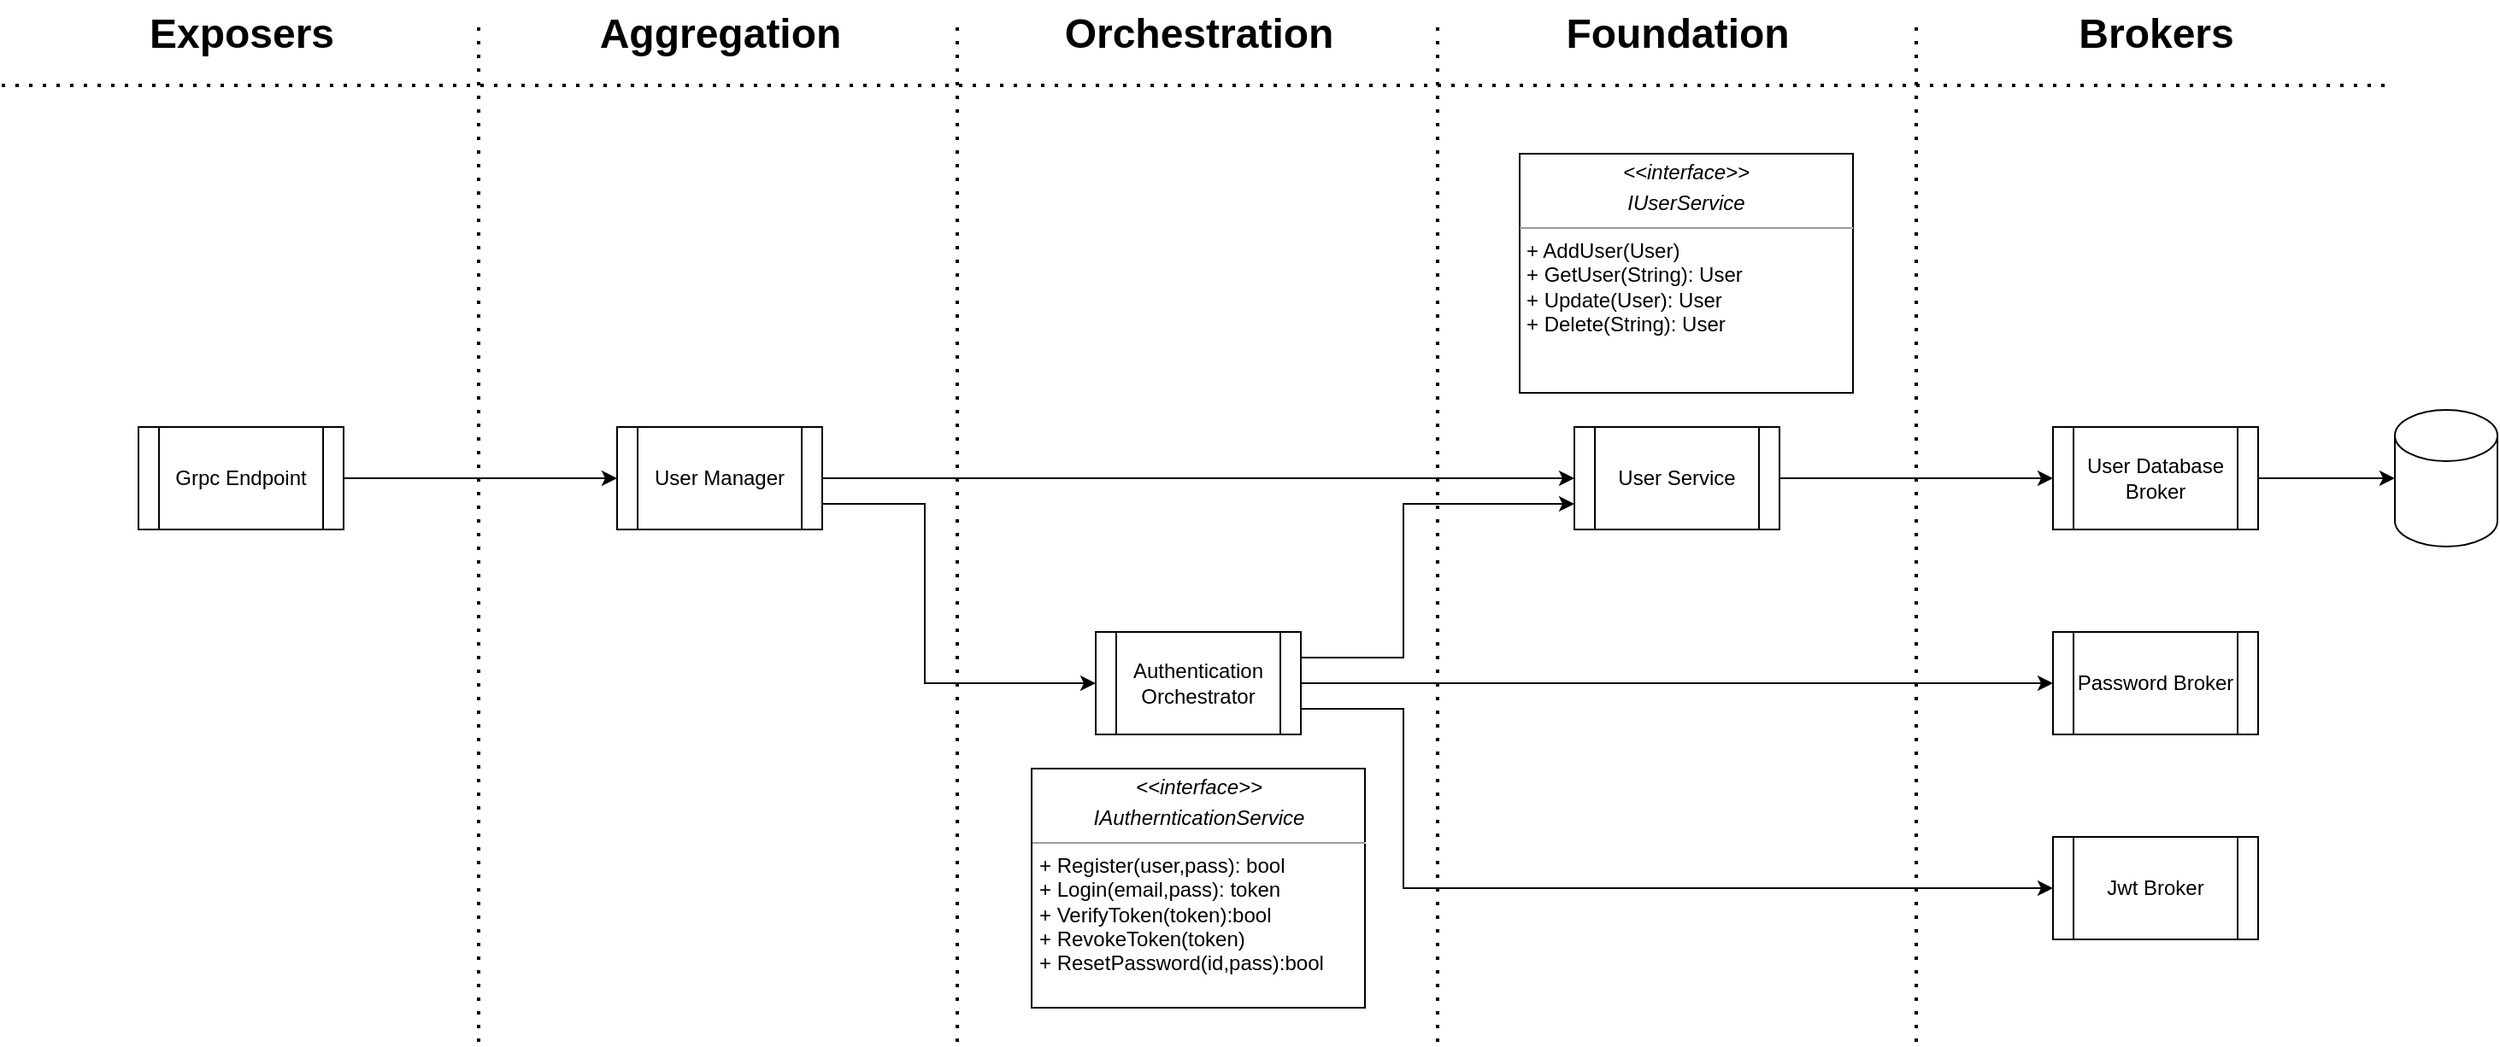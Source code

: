 <mxfile version="15.5.2" type="github">
  <diagram id="YZV39YvzYVO9GJUBDcFP" name="Page-1">
    <mxGraphModel dx="2391" dy="1119" grid="1" gridSize="10" guides="1" tooltips="1" connect="1" arrows="1" fold="1" page="1" pageScale="1" pageWidth="850" pageHeight="1100" math="0" shadow="0">
      <root>
        <mxCell id="0" />
        <mxCell id="1" parent="0" />
        <mxCell id="ZC-AyXRhmPSGSsGeXLF2-1" value="" style="shape=cylinder3;whiteSpace=wrap;html=1;boundedLbl=1;backgroundOutline=1;size=15;" vertex="1" parent="1">
          <mxGeometry x="840" y="390" width="60" height="80" as="geometry" />
        </mxCell>
        <mxCell id="ZC-AyXRhmPSGSsGeXLF2-9" style="edgeStyle=orthogonalEdgeStyle;rounded=0;orthogonalLoop=1;jettySize=auto;html=1;exitX=1;exitY=0.5;exitDx=0;exitDy=0;entryX=0;entryY=0.5;entryDx=0;entryDy=0;entryPerimeter=0;" edge="1" parent="1" source="ZC-AyXRhmPSGSsGeXLF2-2" target="ZC-AyXRhmPSGSsGeXLF2-1">
          <mxGeometry relative="1" as="geometry" />
        </mxCell>
        <mxCell id="ZC-AyXRhmPSGSsGeXLF2-2" value="User Database Broker" style="shape=process;whiteSpace=wrap;html=1;backgroundOutline=1;" vertex="1" parent="1">
          <mxGeometry x="640" y="400" width="120" height="60" as="geometry" />
        </mxCell>
        <mxCell id="ZC-AyXRhmPSGSsGeXLF2-8" style="edgeStyle=orthogonalEdgeStyle;rounded=0;orthogonalLoop=1;jettySize=auto;html=1;exitX=1;exitY=0.5;exitDx=0;exitDy=0;entryX=0;entryY=0.5;entryDx=0;entryDy=0;" edge="1" parent="1" source="ZC-AyXRhmPSGSsGeXLF2-3" target="ZC-AyXRhmPSGSsGeXLF2-2">
          <mxGeometry relative="1" as="geometry" />
        </mxCell>
        <mxCell id="ZC-AyXRhmPSGSsGeXLF2-3" value="User Service" style="shape=process;whiteSpace=wrap;html=1;backgroundOutline=1;" vertex="1" parent="1">
          <mxGeometry x="360" y="400" width="120" height="60" as="geometry" />
        </mxCell>
        <mxCell id="ZC-AyXRhmPSGSsGeXLF2-4" value="Password Broker" style="shape=process;whiteSpace=wrap;html=1;backgroundOutline=1;" vertex="1" parent="1">
          <mxGeometry x="640" y="520" width="120" height="60" as="geometry" />
        </mxCell>
        <mxCell id="ZC-AyXRhmPSGSsGeXLF2-10" value="" style="endArrow=none;dashed=1;html=1;dashPattern=1 3;strokeWidth=2;rounded=0;" edge="1" parent="1">
          <mxGeometry width="50" height="50" relative="1" as="geometry">
            <mxPoint x="560" y="760" as="sourcePoint" />
            <mxPoint x="560" y="160" as="targetPoint" />
          </mxGeometry>
        </mxCell>
        <mxCell id="ZC-AyXRhmPSGSsGeXLF2-12" value="" style="endArrow=none;dashed=1;html=1;dashPattern=1 3;strokeWidth=2;rounded=0;" edge="1" parent="1">
          <mxGeometry width="50" height="50" relative="1" as="geometry">
            <mxPoint x="280" y="760" as="sourcePoint" />
            <mxPoint x="280" y="160" as="targetPoint" />
          </mxGeometry>
        </mxCell>
        <mxCell id="ZC-AyXRhmPSGSsGeXLF2-13" value="Jwt Broker" style="shape=process;whiteSpace=wrap;html=1;backgroundOutline=1;" vertex="1" parent="1">
          <mxGeometry x="640" y="640" width="120" height="60" as="geometry" />
        </mxCell>
        <mxCell id="ZC-AyXRhmPSGSsGeXLF2-44" style="edgeStyle=orthogonalEdgeStyle;rounded=0;jumpStyle=none;orthogonalLoop=1;jettySize=auto;html=1;exitX=1;exitY=0.5;exitDx=0;exitDy=0;entryX=0;entryY=0.5;entryDx=0;entryDy=0;" edge="1" parent="1" source="ZC-AyXRhmPSGSsGeXLF2-16" target="ZC-AyXRhmPSGSsGeXLF2-4">
          <mxGeometry relative="1" as="geometry" />
        </mxCell>
        <mxCell id="ZC-AyXRhmPSGSsGeXLF2-48" style="edgeStyle=orthogonalEdgeStyle;rounded=0;jumpStyle=none;orthogonalLoop=1;jettySize=auto;html=1;exitX=1;exitY=0.25;exitDx=0;exitDy=0;entryX=0;entryY=0.75;entryDx=0;entryDy=0;" edge="1" parent="1" source="ZC-AyXRhmPSGSsGeXLF2-16" target="ZC-AyXRhmPSGSsGeXLF2-3">
          <mxGeometry relative="1" as="geometry">
            <Array as="points">
              <mxPoint x="260" y="535" />
              <mxPoint x="260" y="445" />
            </Array>
          </mxGeometry>
        </mxCell>
        <mxCell id="ZC-AyXRhmPSGSsGeXLF2-49" style="edgeStyle=orthogonalEdgeStyle;rounded=0;jumpStyle=none;orthogonalLoop=1;jettySize=auto;html=1;exitX=1;exitY=0.75;exitDx=0;exitDy=0;entryX=0;entryY=0.5;entryDx=0;entryDy=0;" edge="1" parent="1" source="ZC-AyXRhmPSGSsGeXLF2-16" target="ZC-AyXRhmPSGSsGeXLF2-13">
          <mxGeometry relative="1" as="geometry">
            <Array as="points">
              <mxPoint x="260" y="565" />
              <mxPoint x="260" y="670" />
            </Array>
          </mxGeometry>
        </mxCell>
        <mxCell id="ZC-AyXRhmPSGSsGeXLF2-16" value="Authentication Orchestrator" style="shape=process;whiteSpace=wrap;html=1;backgroundOutline=1;" vertex="1" parent="1">
          <mxGeometry x="80" y="520" width="120" height="60" as="geometry" />
        </mxCell>
        <mxCell id="ZC-AyXRhmPSGSsGeXLF2-46" style="edgeStyle=orthogonalEdgeStyle;rounded=0;jumpStyle=none;orthogonalLoop=1;jettySize=auto;html=1;exitX=1;exitY=0.5;exitDx=0;exitDy=0;entryX=0;entryY=0.5;entryDx=0;entryDy=0;" edge="1" parent="1" source="ZC-AyXRhmPSGSsGeXLF2-17" target="ZC-AyXRhmPSGSsGeXLF2-3">
          <mxGeometry relative="1" as="geometry">
            <mxPoint x="220" y="430.143" as="targetPoint" />
          </mxGeometry>
        </mxCell>
        <mxCell id="ZC-AyXRhmPSGSsGeXLF2-47" style="edgeStyle=orthogonalEdgeStyle;rounded=0;jumpStyle=none;orthogonalLoop=1;jettySize=auto;html=1;exitX=1;exitY=0.75;exitDx=0;exitDy=0;entryX=0;entryY=0.5;entryDx=0;entryDy=0;" edge="1" parent="1" source="ZC-AyXRhmPSGSsGeXLF2-17" target="ZC-AyXRhmPSGSsGeXLF2-16">
          <mxGeometry relative="1" as="geometry">
            <Array as="points">
              <mxPoint x="-20" y="445" />
              <mxPoint x="-20" y="550" />
            </Array>
          </mxGeometry>
        </mxCell>
        <mxCell id="ZC-AyXRhmPSGSsGeXLF2-17" value="User Manager" style="shape=process;whiteSpace=wrap;html=1;backgroundOutline=1;" vertex="1" parent="1">
          <mxGeometry x="-200" y="400" width="120" height="60" as="geometry" />
        </mxCell>
        <mxCell id="ZC-AyXRhmPSGSsGeXLF2-37" value="&lt;p style=&quot;margin: 0px ; margin-top: 4px ; text-align: center&quot;&gt;&lt;i&gt;&amp;lt;&amp;lt;interface&amp;gt;&amp;gt;&lt;/i&gt;&lt;i&gt;&lt;br&gt;&lt;/i&gt;&lt;/p&gt;&lt;p style=&quot;margin: 0px ; margin-top: 4px ; text-align: center&quot;&gt;&lt;i&gt;IAuthernticationService&lt;/i&gt;&lt;/p&gt;&lt;hr size=&quot;1&quot;&gt;&lt;p style=&quot;margin: 0px ; margin-left: 4px&quot;&gt;+ Register(user,pass): bool&lt;br&gt;+ Login(email,pass): token&lt;br&gt;&lt;/p&gt;&lt;p style=&quot;margin: 0px ; margin-left: 4px&quot;&gt;+ VerifyToken(token):bool&lt;/p&gt;&lt;p style=&quot;margin: 0px ; margin-left: 4px&quot;&gt;+ RevokeToken(token)&lt;/p&gt;&lt;p style=&quot;margin: 0px ; margin-left: 4px&quot;&gt;+ ResetPassword(id,pass):bool&lt;/p&gt;" style="verticalAlign=top;align=left;overflow=fill;fontSize=12;fontFamily=Helvetica;html=1;" vertex="1" parent="1">
          <mxGeometry x="42.5" y="600" width="195" height="140" as="geometry" />
        </mxCell>
        <mxCell id="ZC-AyXRhmPSGSsGeXLF2-39" value="&lt;p style=&quot;margin: 0px ; margin-top: 4px ; text-align: center&quot;&gt;&lt;i&gt;&amp;lt;&amp;lt;interface&amp;gt;&amp;gt;&lt;/i&gt;&lt;i&gt;&lt;br&gt;&lt;/i&gt;&lt;/p&gt;&lt;p style=&quot;margin: 0px ; margin-top: 4px ; text-align: center&quot;&gt;&lt;i&gt;IUserService&lt;/i&gt;&lt;/p&gt;&lt;hr size=&quot;1&quot;&gt;&lt;p style=&quot;margin: 0px ; margin-left: 4px&quot;&gt;+ AddUser(User)&lt;br&gt;+ GetUser(String): User&lt;br&gt;&lt;/p&gt;&lt;p style=&quot;margin: 0px ; margin-left: 4px&quot;&gt;+ Update(User): User&lt;/p&gt;&lt;p style=&quot;margin: 0px ; margin-left: 4px&quot;&gt;+ Delete(String): User&lt;/p&gt;" style="verticalAlign=top;align=left;overflow=fill;fontSize=12;fontFamily=Helvetica;html=1;" vertex="1" parent="1">
          <mxGeometry x="328" y="240" width="195" height="140" as="geometry" />
        </mxCell>
        <mxCell id="ZC-AyXRhmPSGSsGeXLF2-51" style="edgeStyle=orthogonalEdgeStyle;rounded=0;jumpStyle=none;orthogonalLoop=1;jettySize=auto;html=1;exitX=1;exitY=0.5;exitDx=0;exitDy=0;entryX=0;entryY=0.5;entryDx=0;entryDy=0;" edge="1" parent="1" source="ZC-AyXRhmPSGSsGeXLF2-50" target="ZC-AyXRhmPSGSsGeXLF2-17">
          <mxGeometry relative="1" as="geometry" />
        </mxCell>
        <mxCell id="ZC-AyXRhmPSGSsGeXLF2-50" value="Grpc Endpoint" style="shape=process;whiteSpace=wrap;html=1;backgroundOutline=1;" vertex="1" parent="1">
          <mxGeometry x="-480" y="400" width="120" height="60" as="geometry" />
        </mxCell>
        <mxCell id="ZC-AyXRhmPSGSsGeXLF2-52" value="" style="endArrow=none;dashed=1;html=1;dashPattern=1 3;strokeWidth=2;rounded=0;" edge="1" parent="1">
          <mxGeometry width="50" height="50" relative="1" as="geometry">
            <mxPoint x="-281" y="760.0" as="sourcePoint" />
            <mxPoint x="-281" y="160" as="targetPoint" />
          </mxGeometry>
        </mxCell>
        <mxCell id="ZC-AyXRhmPSGSsGeXLF2-53" value="" style="endArrow=none;dashed=1;html=1;dashPattern=1 3;strokeWidth=2;rounded=0;" edge="1" parent="1">
          <mxGeometry width="50" height="50" relative="1" as="geometry">
            <mxPoint x="-1" y="760.0" as="sourcePoint" />
            <mxPoint x="-1" y="160" as="targetPoint" />
          </mxGeometry>
        </mxCell>
        <mxCell id="ZC-AyXRhmPSGSsGeXLF2-54" value="Brokers" style="text;strokeColor=none;fillColor=none;html=1;fontSize=24;fontStyle=1;verticalAlign=middle;align=center;" vertex="1" parent="1">
          <mxGeometry x="650" y="150" width="100" height="40" as="geometry" />
        </mxCell>
        <mxCell id="ZC-AyXRhmPSGSsGeXLF2-55" value="Foundation" style="text;strokeColor=none;fillColor=none;html=1;fontSize=24;fontStyle=1;verticalAlign=middle;align=center;" vertex="1" parent="1">
          <mxGeometry x="370" y="150" width="100" height="40" as="geometry" />
        </mxCell>
        <mxCell id="ZC-AyXRhmPSGSsGeXLF2-56" value="Orchestration" style="text;strokeColor=none;fillColor=none;html=1;fontSize=24;fontStyle=1;verticalAlign=middle;align=center;" vertex="1" parent="1">
          <mxGeometry x="90" y="150" width="100" height="40" as="geometry" />
        </mxCell>
        <mxCell id="ZC-AyXRhmPSGSsGeXLF2-57" value="Aggregation" style="text;strokeColor=none;fillColor=none;html=1;fontSize=24;fontStyle=1;verticalAlign=middle;align=center;" vertex="1" parent="1">
          <mxGeometry x="-190" y="150" width="100" height="40" as="geometry" />
        </mxCell>
        <mxCell id="ZC-AyXRhmPSGSsGeXLF2-58" value="Exposers" style="text;strokeColor=none;fillColor=none;html=1;fontSize=24;fontStyle=1;verticalAlign=middle;align=center;" vertex="1" parent="1">
          <mxGeometry x="-470" y="150" width="100" height="40" as="geometry" />
        </mxCell>
        <mxCell id="ZC-AyXRhmPSGSsGeXLF2-59" value="" style="endArrow=none;dashed=1;html=1;dashPattern=1 3;strokeWidth=2;rounded=0;jumpStyle=none;" edge="1" parent="1">
          <mxGeometry width="50" height="50" relative="1" as="geometry">
            <mxPoint x="-560" y="200" as="sourcePoint" />
            <mxPoint x="840" y="200" as="targetPoint" />
          </mxGeometry>
        </mxCell>
      </root>
    </mxGraphModel>
  </diagram>
</mxfile>
